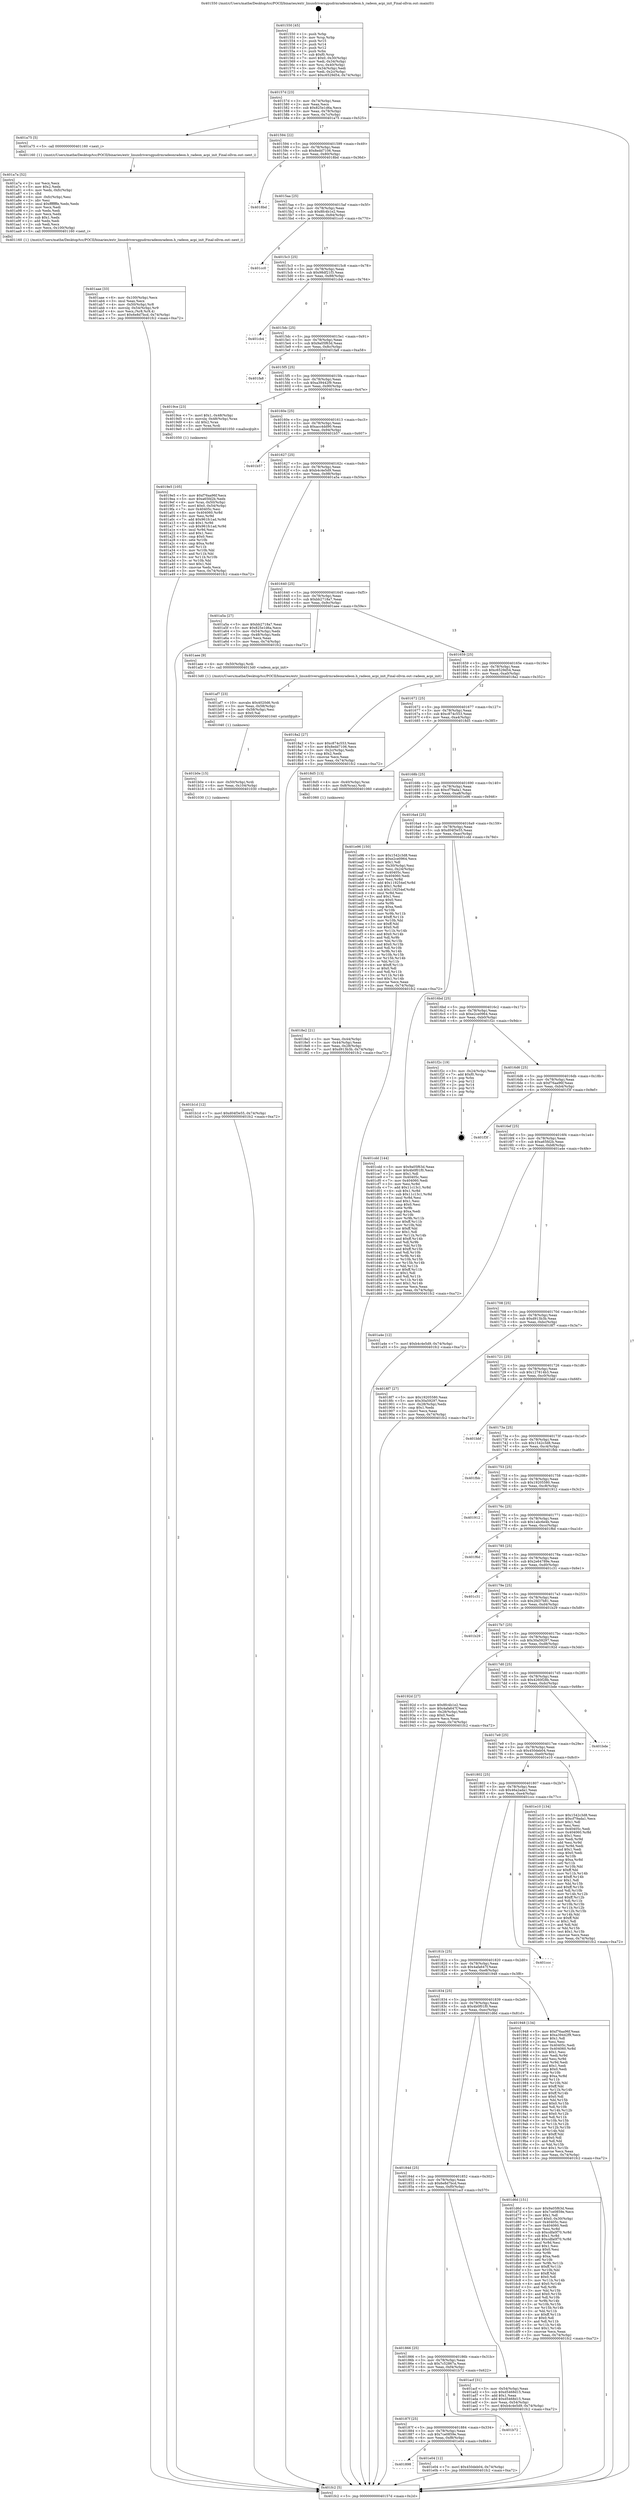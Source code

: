 digraph "0x401550" {
  label = "0x401550 (/mnt/c/Users/mathe/Desktop/tcc/POCII/binaries/extr_linuxdriversgpudrmradeonradeon.h_radeon_acpi_init_Final-ollvm.out::main(0))"
  labelloc = "t"
  node[shape=record]

  Entry [label="",width=0.3,height=0.3,shape=circle,fillcolor=black,style=filled]
  "0x40157d" [label="{
     0x40157d [23]\l
     | [instrs]\l
     &nbsp;&nbsp;0x40157d \<+3\>: mov -0x74(%rbp),%eax\l
     &nbsp;&nbsp;0x401580 \<+2\>: mov %eax,%ecx\l
     &nbsp;&nbsp;0x401582 \<+6\>: sub $0x825e1d6a,%ecx\l
     &nbsp;&nbsp;0x401588 \<+3\>: mov %eax,-0x78(%rbp)\l
     &nbsp;&nbsp;0x40158b \<+3\>: mov %ecx,-0x7c(%rbp)\l
     &nbsp;&nbsp;0x40158e \<+6\>: je 0000000000401a75 \<main+0x525\>\l
  }"]
  "0x401a75" [label="{
     0x401a75 [5]\l
     | [instrs]\l
     &nbsp;&nbsp;0x401a75 \<+5\>: call 0000000000401160 \<next_i\>\l
     | [calls]\l
     &nbsp;&nbsp;0x401160 \{1\} (/mnt/c/Users/mathe/Desktop/tcc/POCII/binaries/extr_linuxdriversgpudrmradeonradeon.h_radeon_acpi_init_Final-ollvm.out::next_i)\l
  }"]
  "0x401594" [label="{
     0x401594 [22]\l
     | [instrs]\l
     &nbsp;&nbsp;0x401594 \<+5\>: jmp 0000000000401599 \<main+0x49\>\l
     &nbsp;&nbsp;0x401599 \<+3\>: mov -0x78(%rbp),%eax\l
     &nbsp;&nbsp;0x40159c \<+5\>: sub $0x8edd7106,%eax\l
     &nbsp;&nbsp;0x4015a1 \<+3\>: mov %eax,-0x80(%rbp)\l
     &nbsp;&nbsp;0x4015a4 \<+6\>: je 00000000004018bd \<main+0x36d\>\l
  }"]
  Exit [label="",width=0.3,height=0.3,shape=circle,fillcolor=black,style=filled,peripheries=2]
  "0x4018bd" [label="{
     0x4018bd\l
  }", style=dashed]
  "0x4015aa" [label="{
     0x4015aa [25]\l
     | [instrs]\l
     &nbsp;&nbsp;0x4015aa \<+5\>: jmp 00000000004015af \<main+0x5f\>\l
     &nbsp;&nbsp;0x4015af \<+3\>: mov -0x78(%rbp),%eax\l
     &nbsp;&nbsp;0x4015b2 \<+5\>: sub $0x8fc4b1e2,%eax\l
     &nbsp;&nbsp;0x4015b7 \<+6\>: mov %eax,-0x84(%rbp)\l
     &nbsp;&nbsp;0x4015bd \<+6\>: je 0000000000401cc0 \<main+0x770\>\l
  }"]
  "0x401898" [label="{
     0x401898\l
  }", style=dashed]
  "0x401cc0" [label="{
     0x401cc0\l
  }", style=dashed]
  "0x4015c3" [label="{
     0x4015c3 [25]\l
     | [instrs]\l
     &nbsp;&nbsp;0x4015c3 \<+5\>: jmp 00000000004015c8 \<main+0x78\>\l
     &nbsp;&nbsp;0x4015c8 \<+3\>: mov -0x78(%rbp),%eax\l
     &nbsp;&nbsp;0x4015cb \<+5\>: sub $0x98df21f3,%eax\l
     &nbsp;&nbsp;0x4015d0 \<+6\>: mov %eax,-0x88(%rbp)\l
     &nbsp;&nbsp;0x4015d6 \<+6\>: je 0000000000401cb4 \<main+0x764\>\l
  }"]
  "0x401e04" [label="{
     0x401e04 [12]\l
     | [instrs]\l
     &nbsp;&nbsp;0x401e04 \<+7\>: movl $0x450deb04,-0x74(%rbp)\l
     &nbsp;&nbsp;0x401e0b \<+5\>: jmp 0000000000401fc2 \<main+0xa72\>\l
  }"]
  "0x401cb4" [label="{
     0x401cb4\l
  }", style=dashed]
  "0x4015dc" [label="{
     0x4015dc [25]\l
     | [instrs]\l
     &nbsp;&nbsp;0x4015dc \<+5\>: jmp 00000000004015e1 \<main+0x91\>\l
     &nbsp;&nbsp;0x4015e1 \<+3\>: mov -0x78(%rbp),%eax\l
     &nbsp;&nbsp;0x4015e4 \<+5\>: sub $0x9a05f63d,%eax\l
     &nbsp;&nbsp;0x4015e9 \<+6\>: mov %eax,-0x8c(%rbp)\l
     &nbsp;&nbsp;0x4015ef \<+6\>: je 0000000000401fa8 \<main+0xa58\>\l
  }"]
  "0x40187f" [label="{
     0x40187f [25]\l
     | [instrs]\l
     &nbsp;&nbsp;0x40187f \<+5\>: jmp 0000000000401884 \<main+0x334\>\l
     &nbsp;&nbsp;0x401884 \<+3\>: mov -0x78(%rbp),%eax\l
     &nbsp;&nbsp;0x401887 \<+5\>: sub $0x7ce0859e,%eax\l
     &nbsp;&nbsp;0x40188c \<+6\>: mov %eax,-0xf8(%rbp)\l
     &nbsp;&nbsp;0x401892 \<+6\>: je 0000000000401e04 \<main+0x8b4\>\l
  }"]
  "0x401fa8" [label="{
     0x401fa8\l
  }", style=dashed]
  "0x4015f5" [label="{
     0x4015f5 [25]\l
     | [instrs]\l
     &nbsp;&nbsp;0x4015f5 \<+5\>: jmp 00000000004015fa \<main+0xaa\>\l
     &nbsp;&nbsp;0x4015fa \<+3\>: mov -0x78(%rbp),%eax\l
     &nbsp;&nbsp;0x4015fd \<+5\>: sub $0xa39442f9,%eax\l
     &nbsp;&nbsp;0x401602 \<+6\>: mov %eax,-0x90(%rbp)\l
     &nbsp;&nbsp;0x401608 \<+6\>: je 00000000004019ce \<main+0x47e\>\l
  }"]
  "0x401b72" [label="{
     0x401b72\l
  }", style=dashed]
  "0x4019ce" [label="{
     0x4019ce [23]\l
     | [instrs]\l
     &nbsp;&nbsp;0x4019ce \<+7\>: movl $0x1,-0x48(%rbp)\l
     &nbsp;&nbsp;0x4019d5 \<+4\>: movslq -0x48(%rbp),%rax\l
     &nbsp;&nbsp;0x4019d9 \<+4\>: shl $0x2,%rax\l
     &nbsp;&nbsp;0x4019dd \<+3\>: mov %rax,%rdi\l
     &nbsp;&nbsp;0x4019e0 \<+5\>: call 0000000000401050 \<malloc@plt\>\l
     | [calls]\l
     &nbsp;&nbsp;0x401050 \{1\} (unknown)\l
  }"]
  "0x40160e" [label="{
     0x40160e [25]\l
     | [instrs]\l
     &nbsp;&nbsp;0x40160e \<+5\>: jmp 0000000000401613 \<main+0xc3\>\l
     &nbsp;&nbsp;0x401613 \<+3\>: mov -0x78(%rbp),%eax\l
     &nbsp;&nbsp;0x401616 \<+5\>: sub $0xacc4dd90,%eax\l
     &nbsp;&nbsp;0x40161b \<+6\>: mov %eax,-0x94(%rbp)\l
     &nbsp;&nbsp;0x401621 \<+6\>: je 0000000000401b57 \<main+0x607\>\l
  }"]
  "0x401b1d" [label="{
     0x401b1d [12]\l
     | [instrs]\l
     &nbsp;&nbsp;0x401b1d \<+7\>: movl $0xd04f3e55,-0x74(%rbp)\l
     &nbsp;&nbsp;0x401b24 \<+5\>: jmp 0000000000401fc2 \<main+0xa72\>\l
  }"]
  "0x401b57" [label="{
     0x401b57\l
  }", style=dashed]
  "0x401627" [label="{
     0x401627 [25]\l
     | [instrs]\l
     &nbsp;&nbsp;0x401627 \<+5\>: jmp 000000000040162c \<main+0xdc\>\l
     &nbsp;&nbsp;0x40162c \<+3\>: mov -0x78(%rbp),%eax\l
     &nbsp;&nbsp;0x40162f \<+5\>: sub $0xb4c4e5d9,%eax\l
     &nbsp;&nbsp;0x401634 \<+6\>: mov %eax,-0x98(%rbp)\l
     &nbsp;&nbsp;0x40163a \<+6\>: je 0000000000401a5a \<main+0x50a\>\l
  }"]
  "0x401b0e" [label="{
     0x401b0e [15]\l
     | [instrs]\l
     &nbsp;&nbsp;0x401b0e \<+4\>: mov -0x50(%rbp),%rdi\l
     &nbsp;&nbsp;0x401b12 \<+6\>: mov %eax,-0x104(%rbp)\l
     &nbsp;&nbsp;0x401b18 \<+5\>: call 0000000000401030 \<free@plt\>\l
     | [calls]\l
     &nbsp;&nbsp;0x401030 \{1\} (unknown)\l
  }"]
  "0x401a5a" [label="{
     0x401a5a [27]\l
     | [instrs]\l
     &nbsp;&nbsp;0x401a5a \<+5\>: mov $0xbb2718a7,%eax\l
     &nbsp;&nbsp;0x401a5f \<+5\>: mov $0x825e1d6a,%ecx\l
     &nbsp;&nbsp;0x401a64 \<+3\>: mov -0x54(%rbp),%edx\l
     &nbsp;&nbsp;0x401a67 \<+3\>: cmp -0x48(%rbp),%edx\l
     &nbsp;&nbsp;0x401a6a \<+3\>: cmovl %ecx,%eax\l
     &nbsp;&nbsp;0x401a6d \<+3\>: mov %eax,-0x74(%rbp)\l
     &nbsp;&nbsp;0x401a70 \<+5\>: jmp 0000000000401fc2 \<main+0xa72\>\l
  }"]
  "0x401640" [label="{
     0x401640 [25]\l
     | [instrs]\l
     &nbsp;&nbsp;0x401640 \<+5\>: jmp 0000000000401645 \<main+0xf5\>\l
     &nbsp;&nbsp;0x401645 \<+3\>: mov -0x78(%rbp),%eax\l
     &nbsp;&nbsp;0x401648 \<+5\>: sub $0xbb2718a7,%eax\l
     &nbsp;&nbsp;0x40164d \<+6\>: mov %eax,-0x9c(%rbp)\l
     &nbsp;&nbsp;0x401653 \<+6\>: je 0000000000401aee \<main+0x59e\>\l
  }"]
  "0x401af7" [label="{
     0x401af7 [23]\l
     | [instrs]\l
     &nbsp;&nbsp;0x401af7 \<+10\>: movabs $0x4020d6,%rdi\l
     &nbsp;&nbsp;0x401b01 \<+3\>: mov %eax,-0x58(%rbp)\l
     &nbsp;&nbsp;0x401b04 \<+3\>: mov -0x58(%rbp),%esi\l
     &nbsp;&nbsp;0x401b07 \<+2\>: mov $0x0,%al\l
     &nbsp;&nbsp;0x401b09 \<+5\>: call 0000000000401040 \<printf@plt\>\l
     | [calls]\l
     &nbsp;&nbsp;0x401040 \{1\} (unknown)\l
  }"]
  "0x401aee" [label="{
     0x401aee [9]\l
     | [instrs]\l
     &nbsp;&nbsp;0x401aee \<+4\>: mov -0x50(%rbp),%rdi\l
     &nbsp;&nbsp;0x401af2 \<+5\>: call 00000000004013d0 \<radeon_acpi_init\>\l
     | [calls]\l
     &nbsp;&nbsp;0x4013d0 \{1\} (/mnt/c/Users/mathe/Desktop/tcc/POCII/binaries/extr_linuxdriversgpudrmradeonradeon.h_radeon_acpi_init_Final-ollvm.out::radeon_acpi_init)\l
  }"]
  "0x401659" [label="{
     0x401659 [25]\l
     | [instrs]\l
     &nbsp;&nbsp;0x401659 \<+5\>: jmp 000000000040165e \<main+0x10e\>\l
     &nbsp;&nbsp;0x40165e \<+3\>: mov -0x78(%rbp),%eax\l
     &nbsp;&nbsp;0x401661 \<+5\>: sub $0xc6529d54,%eax\l
     &nbsp;&nbsp;0x401666 \<+6\>: mov %eax,-0xa0(%rbp)\l
     &nbsp;&nbsp;0x40166c \<+6\>: je 00000000004018a2 \<main+0x352\>\l
  }"]
  "0x401866" [label="{
     0x401866 [25]\l
     | [instrs]\l
     &nbsp;&nbsp;0x401866 \<+5\>: jmp 000000000040186b \<main+0x31b\>\l
     &nbsp;&nbsp;0x40186b \<+3\>: mov -0x78(%rbp),%eax\l
     &nbsp;&nbsp;0x40186e \<+5\>: sub $0x7c52867a,%eax\l
     &nbsp;&nbsp;0x401873 \<+6\>: mov %eax,-0xf4(%rbp)\l
     &nbsp;&nbsp;0x401879 \<+6\>: je 0000000000401b72 \<main+0x622\>\l
  }"]
  "0x4018a2" [label="{
     0x4018a2 [27]\l
     | [instrs]\l
     &nbsp;&nbsp;0x4018a2 \<+5\>: mov $0xc874c553,%eax\l
     &nbsp;&nbsp;0x4018a7 \<+5\>: mov $0x8edd7106,%ecx\l
     &nbsp;&nbsp;0x4018ac \<+3\>: mov -0x2c(%rbp),%edx\l
     &nbsp;&nbsp;0x4018af \<+3\>: cmp $0x2,%edx\l
     &nbsp;&nbsp;0x4018b2 \<+3\>: cmovne %ecx,%eax\l
     &nbsp;&nbsp;0x4018b5 \<+3\>: mov %eax,-0x74(%rbp)\l
     &nbsp;&nbsp;0x4018b8 \<+5\>: jmp 0000000000401fc2 \<main+0xa72\>\l
  }"]
  "0x401672" [label="{
     0x401672 [25]\l
     | [instrs]\l
     &nbsp;&nbsp;0x401672 \<+5\>: jmp 0000000000401677 \<main+0x127\>\l
     &nbsp;&nbsp;0x401677 \<+3\>: mov -0x78(%rbp),%eax\l
     &nbsp;&nbsp;0x40167a \<+5\>: sub $0xc874c553,%eax\l
     &nbsp;&nbsp;0x40167f \<+6\>: mov %eax,-0xa4(%rbp)\l
     &nbsp;&nbsp;0x401685 \<+6\>: je 00000000004018d5 \<main+0x385\>\l
  }"]
  "0x401fc2" [label="{
     0x401fc2 [5]\l
     | [instrs]\l
     &nbsp;&nbsp;0x401fc2 \<+5\>: jmp 000000000040157d \<main+0x2d\>\l
  }"]
  "0x401550" [label="{
     0x401550 [45]\l
     | [instrs]\l
     &nbsp;&nbsp;0x401550 \<+1\>: push %rbp\l
     &nbsp;&nbsp;0x401551 \<+3\>: mov %rsp,%rbp\l
     &nbsp;&nbsp;0x401554 \<+2\>: push %r15\l
     &nbsp;&nbsp;0x401556 \<+2\>: push %r14\l
     &nbsp;&nbsp;0x401558 \<+2\>: push %r12\l
     &nbsp;&nbsp;0x40155a \<+1\>: push %rbx\l
     &nbsp;&nbsp;0x40155b \<+7\>: sub $0xf0,%rsp\l
     &nbsp;&nbsp;0x401562 \<+7\>: movl $0x0,-0x30(%rbp)\l
     &nbsp;&nbsp;0x401569 \<+3\>: mov %edi,-0x34(%rbp)\l
     &nbsp;&nbsp;0x40156c \<+4\>: mov %rsi,-0x40(%rbp)\l
     &nbsp;&nbsp;0x401570 \<+3\>: mov -0x34(%rbp),%edi\l
     &nbsp;&nbsp;0x401573 \<+3\>: mov %edi,-0x2c(%rbp)\l
     &nbsp;&nbsp;0x401576 \<+7\>: movl $0xc6529d54,-0x74(%rbp)\l
  }"]
  "0x401acf" [label="{
     0x401acf [31]\l
     | [instrs]\l
     &nbsp;&nbsp;0x401acf \<+3\>: mov -0x54(%rbp),%eax\l
     &nbsp;&nbsp;0x401ad2 \<+5\>: sub $0xd5468d15,%eax\l
     &nbsp;&nbsp;0x401ad7 \<+3\>: add $0x1,%eax\l
     &nbsp;&nbsp;0x401ada \<+5\>: add $0xd5468d15,%eax\l
     &nbsp;&nbsp;0x401adf \<+3\>: mov %eax,-0x54(%rbp)\l
     &nbsp;&nbsp;0x401ae2 \<+7\>: movl $0xb4c4e5d9,-0x74(%rbp)\l
     &nbsp;&nbsp;0x401ae9 \<+5\>: jmp 0000000000401fc2 \<main+0xa72\>\l
  }"]
  "0x4018d5" [label="{
     0x4018d5 [13]\l
     | [instrs]\l
     &nbsp;&nbsp;0x4018d5 \<+4\>: mov -0x40(%rbp),%rax\l
     &nbsp;&nbsp;0x4018d9 \<+4\>: mov 0x8(%rax),%rdi\l
     &nbsp;&nbsp;0x4018dd \<+5\>: call 0000000000401060 \<atoi@plt\>\l
     | [calls]\l
     &nbsp;&nbsp;0x401060 \{1\} (unknown)\l
  }"]
  "0x40168b" [label="{
     0x40168b [25]\l
     | [instrs]\l
     &nbsp;&nbsp;0x40168b \<+5\>: jmp 0000000000401690 \<main+0x140\>\l
     &nbsp;&nbsp;0x401690 \<+3\>: mov -0x78(%rbp),%eax\l
     &nbsp;&nbsp;0x401693 \<+5\>: sub $0xcf79ada1,%eax\l
     &nbsp;&nbsp;0x401698 \<+6\>: mov %eax,-0xa8(%rbp)\l
     &nbsp;&nbsp;0x40169e \<+6\>: je 0000000000401e96 \<main+0x946\>\l
  }"]
  "0x4018e2" [label="{
     0x4018e2 [21]\l
     | [instrs]\l
     &nbsp;&nbsp;0x4018e2 \<+3\>: mov %eax,-0x44(%rbp)\l
     &nbsp;&nbsp;0x4018e5 \<+3\>: mov -0x44(%rbp),%eax\l
     &nbsp;&nbsp;0x4018e8 \<+3\>: mov %eax,-0x28(%rbp)\l
     &nbsp;&nbsp;0x4018eb \<+7\>: movl $0xd913b3b,-0x74(%rbp)\l
     &nbsp;&nbsp;0x4018f2 \<+5\>: jmp 0000000000401fc2 \<main+0xa72\>\l
  }"]
  "0x40184d" [label="{
     0x40184d [25]\l
     | [instrs]\l
     &nbsp;&nbsp;0x40184d \<+5\>: jmp 0000000000401852 \<main+0x302\>\l
     &nbsp;&nbsp;0x401852 \<+3\>: mov -0x78(%rbp),%eax\l
     &nbsp;&nbsp;0x401855 \<+5\>: sub $0x6e8d7bcd,%eax\l
     &nbsp;&nbsp;0x40185a \<+6\>: mov %eax,-0xf0(%rbp)\l
     &nbsp;&nbsp;0x401860 \<+6\>: je 0000000000401acf \<main+0x57f\>\l
  }"]
  "0x401e96" [label="{
     0x401e96 [150]\l
     | [instrs]\l
     &nbsp;&nbsp;0x401e96 \<+5\>: mov $0x1542c3d8,%eax\l
     &nbsp;&nbsp;0x401e9b \<+5\>: mov $0xe2ce0964,%ecx\l
     &nbsp;&nbsp;0x401ea0 \<+2\>: mov $0x1,%dl\l
     &nbsp;&nbsp;0x401ea2 \<+3\>: mov -0x30(%rbp),%esi\l
     &nbsp;&nbsp;0x401ea5 \<+3\>: mov %esi,-0x24(%rbp)\l
     &nbsp;&nbsp;0x401ea8 \<+7\>: mov 0x40405c,%esi\l
     &nbsp;&nbsp;0x401eaf \<+7\>: mov 0x404060,%edi\l
     &nbsp;&nbsp;0x401eb6 \<+3\>: mov %esi,%r8d\l
     &nbsp;&nbsp;0x401eb9 \<+7\>: add $0x119254ef,%r8d\l
     &nbsp;&nbsp;0x401ec0 \<+4\>: sub $0x1,%r8d\l
     &nbsp;&nbsp;0x401ec4 \<+7\>: sub $0x119254ef,%r8d\l
     &nbsp;&nbsp;0x401ecb \<+4\>: imul %r8d,%esi\l
     &nbsp;&nbsp;0x401ecf \<+3\>: and $0x1,%esi\l
     &nbsp;&nbsp;0x401ed2 \<+3\>: cmp $0x0,%esi\l
     &nbsp;&nbsp;0x401ed5 \<+4\>: sete %r9b\l
     &nbsp;&nbsp;0x401ed9 \<+3\>: cmp $0xa,%edi\l
     &nbsp;&nbsp;0x401edc \<+4\>: setl %r10b\l
     &nbsp;&nbsp;0x401ee0 \<+3\>: mov %r9b,%r11b\l
     &nbsp;&nbsp;0x401ee3 \<+4\>: xor $0xff,%r11b\l
     &nbsp;&nbsp;0x401ee7 \<+3\>: mov %r10b,%bl\l
     &nbsp;&nbsp;0x401eea \<+3\>: xor $0xff,%bl\l
     &nbsp;&nbsp;0x401eed \<+3\>: xor $0x0,%dl\l
     &nbsp;&nbsp;0x401ef0 \<+3\>: mov %r11b,%r14b\l
     &nbsp;&nbsp;0x401ef3 \<+4\>: and $0x0,%r14b\l
     &nbsp;&nbsp;0x401ef7 \<+3\>: and %dl,%r9b\l
     &nbsp;&nbsp;0x401efa \<+3\>: mov %bl,%r15b\l
     &nbsp;&nbsp;0x401efd \<+4\>: and $0x0,%r15b\l
     &nbsp;&nbsp;0x401f01 \<+3\>: and %dl,%r10b\l
     &nbsp;&nbsp;0x401f04 \<+3\>: or %r9b,%r14b\l
     &nbsp;&nbsp;0x401f07 \<+3\>: or %r10b,%r15b\l
     &nbsp;&nbsp;0x401f0a \<+3\>: xor %r15b,%r14b\l
     &nbsp;&nbsp;0x401f0d \<+3\>: or %bl,%r11b\l
     &nbsp;&nbsp;0x401f10 \<+4\>: xor $0xff,%r11b\l
     &nbsp;&nbsp;0x401f14 \<+3\>: or $0x0,%dl\l
     &nbsp;&nbsp;0x401f17 \<+3\>: and %dl,%r11b\l
     &nbsp;&nbsp;0x401f1a \<+3\>: or %r11b,%r14b\l
     &nbsp;&nbsp;0x401f1d \<+4\>: test $0x1,%r14b\l
     &nbsp;&nbsp;0x401f21 \<+3\>: cmovne %ecx,%eax\l
     &nbsp;&nbsp;0x401f24 \<+3\>: mov %eax,-0x74(%rbp)\l
     &nbsp;&nbsp;0x401f27 \<+5\>: jmp 0000000000401fc2 \<main+0xa72\>\l
  }"]
  "0x4016a4" [label="{
     0x4016a4 [25]\l
     | [instrs]\l
     &nbsp;&nbsp;0x4016a4 \<+5\>: jmp 00000000004016a9 \<main+0x159\>\l
     &nbsp;&nbsp;0x4016a9 \<+3\>: mov -0x78(%rbp),%eax\l
     &nbsp;&nbsp;0x4016ac \<+5\>: sub $0xd04f3e55,%eax\l
     &nbsp;&nbsp;0x4016b1 \<+6\>: mov %eax,-0xac(%rbp)\l
     &nbsp;&nbsp;0x4016b7 \<+6\>: je 0000000000401cdd \<main+0x78d\>\l
  }"]
  "0x401d6d" [label="{
     0x401d6d [151]\l
     | [instrs]\l
     &nbsp;&nbsp;0x401d6d \<+5\>: mov $0x9a05f63d,%eax\l
     &nbsp;&nbsp;0x401d72 \<+5\>: mov $0x7ce0859e,%ecx\l
     &nbsp;&nbsp;0x401d77 \<+2\>: mov $0x1,%dl\l
     &nbsp;&nbsp;0x401d79 \<+7\>: movl $0x0,-0x30(%rbp)\l
     &nbsp;&nbsp;0x401d80 \<+7\>: mov 0x40405c,%esi\l
     &nbsp;&nbsp;0x401d87 \<+7\>: mov 0x404060,%edi\l
     &nbsp;&nbsp;0x401d8e \<+3\>: mov %esi,%r8d\l
     &nbsp;&nbsp;0x401d91 \<+7\>: sub $0xcdfa0f70,%r8d\l
     &nbsp;&nbsp;0x401d98 \<+4\>: sub $0x1,%r8d\l
     &nbsp;&nbsp;0x401d9c \<+7\>: add $0xcdfa0f70,%r8d\l
     &nbsp;&nbsp;0x401da3 \<+4\>: imul %r8d,%esi\l
     &nbsp;&nbsp;0x401da7 \<+3\>: and $0x1,%esi\l
     &nbsp;&nbsp;0x401daa \<+3\>: cmp $0x0,%esi\l
     &nbsp;&nbsp;0x401dad \<+4\>: sete %r9b\l
     &nbsp;&nbsp;0x401db1 \<+3\>: cmp $0xa,%edi\l
     &nbsp;&nbsp;0x401db4 \<+4\>: setl %r10b\l
     &nbsp;&nbsp;0x401db8 \<+3\>: mov %r9b,%r11b\l
     &nbsp;&nbsp;0x401dbb \<+4\>: xor $0xff,%r11b\l
     &nbsp;&nbsp;0x401dbf \<+3\>: mov %r10b,%bl\l
     &nbsp;&nbsp;0x401dc2 \<+3\>: xor $0xff,%bl\l
     &nbsp;&nbsp;0x401dc5 \<+3\>: xor $0x0,%dl\l
     &nbsp;&nbsp;0x401dc8 \<+3\>: mov %r11b,%r14b\l
     &nbsp;&nbsp;0x401dcb \<+4\>: and $0x0,%r14b\l
     &nbsp;&nbsp;0x401dcf \<+3\>: and %dl,%r9b\l
     &nbsp;&nbsp;0x401dd2 \<+3\>: mov %bl,%r15b\l
     &nbsp;&nbsp;0x401dd5 \<+4\>: and $0x0,%r15b\l
     &nbsp;&nbsp;0x401dd9 \<+3\>: and %dl,%r10b\l
     &nbsp;&nbsp;0x401ddc \<+3\>: or %r9b,%r14b\l
     &nbsp;&nbsp;0x401ddf \<+3\>: or %r10b,%r15b\l
     &nbsp;&nbsp;0x401de2 \<+3\>: xor %r15b,%r14b\l
     &nbsp;&nbsp;0x401de5 \<+3\>: or %bl,%r11b\l
     &nbsp;&nbsp;0x401de8 \<+4\>: xor $0xff,%r11b\l
     &nbsp;&nbsp;0x401dec \<+3\>: or $0x0,%dl\l
     &nbsp;&nbsp;0x401def \<+3\>: and %dl,%r11b\l
     &nbsp;&nbsp;0x401df2 \<+3\>: or %r11b,%r14b\l
     &nbsp;&nbsp;0x401df5 \<+4\>: test $0x1,%r14b\l
     &nbsp;&nbsp;0x401df9 \<+3\>: cmovne %ecx,%eax\l
     &nbsp;&nbsp;0x401dfc \<+3\>: mov %eax,-0x74(%rbp)\l
     &nbsp;&nbsp;0x401dff \<+5\>: jmp 0000000000401fc2 \<main+0xa72\>\l
  }"]
  "0x401cdd" [label="{
     0x401cdd [144]\l
     | [instrs]\l
     &nbsp;&nbsp;0x401cdd \<+5\>: mov $0x9a05f63d,%eax\l
     &nbsp;&nbsp;0x401ce2 \<+5\>: mov $0x4b0f01f0,%ecx\l
     &nbsp;&nbsp;0x401ce7 \<+2\>: mov $0x1,%dl\l
     &nbsp;&nbsp;0x401ce9 \<+7\>: mov 0x40405c,%esi\l
     &nbsp;&nbsp;0x401cf0 \<+7\>: mov 0x404060,%edi\l
     &nbsp;&nbsp;0x401cf7 \<+3\>: mov %esi,%r8d\l
     &nbsp;&nbsp;0x401cfa \<+7\>: add $0x11c13c1,%r8d\l
     &nbsp;&nbsp;0x401d01 \<+4\>: sub $0x1,%r8d\l
     &nbsp;&nbsp;0x401d05 \<+7\>: sub $0x11c13c1,%r8d\l
     &nbsp;&nbsp;0x401d0c \<+4\>: imul %r8d,%esi\l
     &nbsp;&nbsp;0x401d10 \<+3\>: and $0x1,%esi\l
     &nbsp;&nbsp;0x401d13 \<+3\>: cmp $0x0,%esi\l
     &nbsp;&nbsp;0x401d16 \<+4\>: sete %r9b\l
     &nbsp;&nbsp;0x401d1a \<+3\>: cmp $0xa,%edi\l
     &nbsp;&nbsp;0x401d1d \<+4\>: setl %r10b\l
     &nbsp;&nbsp;0x401d21 \<+3\>: mov %r9b,%r11b\l
     &nbsp;&nbsp;0x401d24 \<+4\>: xor $0xff,%r11b\l
     &nbsp;&nbsp;0x401d28 \<+3\>: mov %r10b,%bl\l
     &nbsp;&nbsp;0x401d2b \<+3\>: xor $0xff,%bl\l
     &nbsp;&nbsp;0x401d2e \<+3\>: xor $0x1,%dl\l
     &nbsp;&nbsp;0x401d31 \<+3\>: mov %r11b,%r14b\l
     &nbsp;&nbsp;0x401d34 \<+4\>: and $0xff,%r14b\l
     &nbsp;&nbsp;0x401d38 \<+3\>: and %dl,%r9b\l
     &nbsp;&nbsp;0x401d3b \<+3\>: mov %bl,%r15b\l
     &nbsp;&nbsp;0x401d3e \<+4\>: and $0xff,%r15b\l
     &nbsp;&nbsp;0x401d42 \<+3\>: and %dl,%r10b\l
     &nbsp;&nbsp;0x401d45 \<+3\>: or %r9b,%r14b\l
     &nbsp;&nbsp;0x401d48 \<+3\>: or %r10b,%r15b\l
     &nbsp;&nbsp;0x401d4b \<+3\>: xor %r15b,%r14b\l
     &nbsp;&nbsp;0x401d4e \<+3\>: or %bl,%r11b\l
     &nbsp;&nbsp;0x401d51 \<+4\>: xor $0xff,%r11b\l
     &nbsp;&nbsp;0x401d55 \<+3\>: or $0x1,%dl\l
     &nbsp;&nbsp;0x401d58 \<+3\>: and %dl,%r11b\l
     &nbsp;&nbsp;0x401d5b \<+3\>: or %r11b,%r14b\l
     &nbsp;&nbsp;0x401d5e \<+4\>: test $0x1,%r14b\l
     &nbsp;&nbsp;0x401d62 \<+3\>: cmovne %ecx,%eax\l
     &nbsp;&nbsp;0x401d65 \<+3\>: mov %eax,-0x74(%rbp)\l
     &nbsp;&nbsp;0x401d68 \<+5\>: jmp 0000000000401fc2 \<main+0xa72\>\l
  }"]
  "0x4016bd" [label="{
     0x4016bd [25]\l
     | [instrs]\l
     &nbsp;&nbsp;0x4016bd \<+5\>: jmp 00000000004016c2 \<main+0x172\>\l
     &nbsp;&nbsp;0x4016c2 \<+3\>: mov -0x78(%rbp),%eax\l
     &nbsp;&nbsp;0x4016c5 \<+5\>: sub $0xe2ce0964,%eax\l
     &nbsp;&nbsp;0x4016ca \<+6\>: mov %eax,-0xb0(%rbp)\l
     &nbsp;&nbsp;0x4016d0 \<+6\>: je 0000000000401f2c \<main+0x9dc\>\l
  }"]
  "0x401aae" [label="{
     0x401aae [33]\l
     | [instrs]\l
     &nbsp;&nbsp;0x401aae \<+6\>: mov -0x100(%rbp),%ecx\l
     &nbsp;&nbsp;0x401ab4 \<+3\>: imul %eax,%ecx\l
     &nbsp;&nbsp;0x401ab7 \<+4\>: mov -0x50(%rbp),%r8\l
     &nbsp;&nbsp;0x401abb \<+4\>: movslq -0x54(%rbp),%r9\l
     &nbsp;&nbsp;0x401abf \<+4\>: mov %ecx,(%r8,%r9,4)\l
     &nbsp;&nbsp;0x401ac3 \<+7\>: movl $0x6e8d7bcd,-0x74(%rbp)\l
     &nbsp;&nbsp;0x401aca \<+5\>: jmp 0000000000401fc2 \<main+0xa72\>\l
  }"]
  "0x401f2c" [label="{
     0x401f2c [19]\l
     | [instrs]\l
     &nbsp;&nbsp;0x401f2c \<+3\>: mov -0x24(%rbp),%eax\l
     &nbsp;&nbsp;0x401f2f \<+7\>: add $0xf0,%rsp\l
     &nbsp;&nbsp;0x401f36 \<+1\>: pop %rbx\l
     &nbsp;&nbsp;0x401f37 \<+2\>: pop %r12\l
     &nbsp;&nbsp;0x401f39 \<+2\>: pop %r14\l
     &nbsp;&nbsp;0x401f3b \<+2\>: pop %r15\l
     &nbsp;&nbsp;0x401f3d \<+1\>: pop %rbp\l
     &nbsp;&nbsp;0x401f3e \<+1\>: ret\l
  }"]
  "0x4016d6" [label="{
     0x4016d6 [25]\l
     | [instrs]\l
     &nbsp;&nbsp;0x4016d6 \<+5\>: jmp 00000000004016db \<main+0x18b\>\l
     &nbsp;&nbsp;0x4016db \<+3\>: mov -0x78(%rbp),%eax\l
     &nbsp;&nbsp;0x4016de \<+5\>: sub $0xf76aa96f,%eax\l
     &nbsp;&nbsp;0x4016e3 \<+6\>: mov %eax,-0xb4(%rbp)\l
     &nbsp;&nbsp;0x4016e9 \<+6\>: je 0000000000401f3f \<main+0x9ef\>\l
  }"]
  "0x401a7a" [label="{
     0x401a7a [52]\l
     | [instrs]\l
     &nbsp;&nbsp;0x401a7a \<+2\>: xor %ecx,%ecx\l
     &nbsp;&nbsp;0x401a7c \<+5\>: mov $0x2,%edx\l
     &nbsp;&nbsp;0x401a81 \<+6\>: mov %edx,-0xfc(%rbp)\l
     &nbsp;&nbsp;0x401a87 \<+1\>: cltd\l
     &nbsp;&nbsp;0x401a88 \<+6\>: mov -0xfc(%rbp),%esi\l
     &nbsp;&nbsp;0x401a8e \<+2\>: idiv %esi\l
     &nbsp;&nbsp;0x401a90 \<+6\>: imul $0xfffffffe,%edx,%edx\l
     &nbsp;&nbsp;0x401a96 \<+2\>: mov %ecx,%edi\l
     &nbsp;&nbsp;0x401a98 \<+2\>: sub %edx,%edi\l
     &nbsp;&nbsp;0x401a9a \<+2\>: mov %ecx,%edx\l
     &nbsp;&nbsp;0x401a9c \<+3\>: sub $0x1,%edx\l
     &nbsp;&nbsp;0x401a9f \<+2\>: add %edx,%edi\l
     &nbsp;&nbsp;0x401aa1 \<+2\>: sub %edi,%ecx\l
     &nbsp;&nbsp;0x401aa3 \<+6\>: mov %ecx,-0x100(%rbp)\l
     &nbsp;&nbsp;0x401aa9 \<+5\>: call 0000000000401160 \<next_i\>\l
     | [calls]\l
     &nbsp;&nbsp;0x401160 \{1\} (/mnt/c/Users/mathe/Desktop/tcc/POCII/binaries/extr_linuxdriversgpudrmradeonradeon.h_radeon_acpi_init_Final-ollvm.out::next_i)\l
  }"]
  "0x401f3f" [label="{
     0x401f3f\l
  }", style=dashed]
  "0x4016ef" [label="{
     0x4016ef [25]\l
     | [instrs]\l
     &nbsp;&nbsp;0x4016ef \<+5\>: jmp 00000000004016f4 \<main+0x1a4\>\l
     &nbsp;&nbsp;0x4016f4 \<+3\>: mov -0x78(%rbp),%eax\l
     &nbsp;&nbsp;0x4016f7 \<+5\>: sub $0xa65fd2b,%eax\l
     &nbsp;&nbsp;0x4016fc \<+6\>: mov %eax,-0xb8(%rbp)\l
     &nbsp;&nbsp;0x401702 \<+6\>: je 0000000000401a4e \<main+0x4fe\>\l
  }"]
  "0x4019e5" [label="{
     0x4019e5 [105]\l
     | [instrs]\l
     &nbsp;&nbsp;0x4019e5 \<+5\>: mov $0xf76aa96f,%ecx\l
     &nbsp;&nbsp;0x4019ea \<+5\>: mov $0xa65fd2b,%edx\l
     &nbsp;&nbsp;0x4019ef \<+4\>: mov %rax,-0x50(%rbp)\l
     &nbsp;&nbsp;0x4019f3 \<+7\>: movl $0x0,-0x54(%rbp)\l
     &nbsp;&nbsp;0x4019fa \<+7\>: mov 0x40405c,%esi\l
     &nbsp;&nbsp;0x401a01 \<+8\>: mov 0x404060,%r8d\l
     &nbsp;&nbsp;0x401a09 \<+3\>: mov %esi,%r9d\l
     &nbsp;&nbsp;0x401a0c \<+7\>: add $0x961fc1ad,%r9d\l
     &nbsp;&nbsp;0x401a13 \<+4\>: sub $0x1,%r9d\l
     &nbsp;&nbsp;0x401a17 \<+7\>: sub $0x961fc1ad,%r9d\l
     &nbsp;&nbsp;0x401a1e \<+4\>: imul %r9d,%esi\l
     &nbsp;&nbsp;0x401a22 \<+3\>: and $0x1,%esi\l
     &nbsp;&nbsp;0x401a25 \<+3\>: cmp $0x0,%esi\l
     &nbsp;&nbsp;0x401a28 \<+4\>: sete %r10b\l
     &nbsp;&nbsp;0x401a2c \<+4\>: cmp $0xa,%r8d\l
     &nbsp;&nbsp;0x401a30 \<+4\>: setl %r11b\l
     &nbsp;&nbsp;0x401a34 \<+3\>: mov %r10b,%bl\l
     &nbsp;&nbsp;0x401a37 \<+3\>: and %r11b,%bl\l
     &nbsp;&nbsp;0x401a3a \<+3\>: xor %r11b,%r10b\l
     &nbsp;&nbsp;0x401a3d \<+3\>: or %r10b,%bl\l
     &nbsp;&nbsp;0x401a40 \<+3\>: test $0x1,%bl\l
     &nbsp;&nbsp;0x401a43 \<+3\>: cmovne %edx,%ecx\l
     &nbsp;&nbsp;0x401a46 \<+3\>: mov %ecx,-0x74(%rbp)\l
     &nbsp;&nbsp;0x401a49 \<+5\>: jmp 0000000000401fc2 \<main+0xa72\>\l
  }"]
  "0x401a4e" [label="{
     0x401a4e [12]\l
     | [instrs]\l
     &nbsp;&nbsp;0x401a4e \<+7\>: movl $0xb4c4e5d9,-0x74(%rbp)\l
     &nbsp;&nbsp;0x401a55 \<+5\>: jmp 0000000000401fc2 \<main+0xa72\>\l
  }"]
  "0x401708" [label="{
     0x401708 [25]\l
     | [instrs]\l
     &nbsp;&nbsp;0x401708 \<+5\>: jmp 000000000040170d \<main+0x1bd\>\l
     &nbsp;&nbsp;0x40170d \<+3\>: mov -0x78(%rbp),%eax\l
     &nbsp;&nbsp;0x401710 \<+5\>: sub $0xd913b3b,%eax\l
     &nbsp;&nbsp;0x401715 \<+6\>: mov %eax,-0xbc(%rbp)\l
     &nbsp;&nbsp;0x40171b \<+6\>: je 00000000004018f7 \<main+0x3a7\>\l
  }"]
  "0x401834" [label="{
     0x401834 [25]\l
     | [instrs]\l
     &nbsp;&nbsp;0x401834 \<+5\>: jmp 0000000000401839 \<main+0x2e9\>\l
     &nbsp;&nbsp;0x401839 \<+3\>: mov -0x78(%rbp),%eax\l
     &nbsp;&nbsp;0x40183c \<+5\>: sub $0x4b0f01f0,%eax\l
     &nbsp;&nbsp;0x401841 \<+6\>: mov %eax,-0xec(%rbp)\l
     &nbsp;&nbsp;0x401847 \<+6\>: je 0000000000401d6d \<main+0x81d\>\l
  }"]
  "0x4018f7" [label="{
     0x4018f7 [27]\l
     | [instrs]\l
     &nbsp;&nbsp;0x4018f7 \<+5\>: mov $0x19205580,%eax\l
     &nbsp;&nbsp;0x4018fc \<+5\>: mov $0x30a59297,%ecx\l
     &nbsp;&nbsp;0x401901 \<+3\>: mov -0x28(%rbp),%edx\l
     &nbsp;&nbsp;0x401904 \<+3\>: cmp $0x1,%edx\l
     &nbsp;&nbsp;0x401907 \<+3\>: cmovl %ecx,%eax\l
     &nbsp;&nbsp;0x40190a \<+3\>: mov %eax,-0x74(%rbp)\l
     &nbsp;&nbsp;0x40190d \<+5\>: jmp 0000000000401fc2 \<main+0xa72\>\l
  }"]
  "0x401721" [label="{
     0x401721 [25]\l
     | [instrs]\l
     &nbsp;&nbsp;0x401721 \<+5\>: jmp 0000000000401726 \<main+0x1d6\>\l
     &nbsp;&nbsp;0x401726 \<+3\>: mov -0x78(%rbp),%eax\l
     &nbsp;&nbsp;0x401729 \<+5\>: sub $0x127814b3,%eax\l
     &nbsp;&nbsp;0x40172e \<+6\>: mov %eax,-0xc0(%rbp)\l
     &nbsp;&nbsp;0x401734 \<+6\>: je 0000000000401bbf \<main+0x66f\>\l
  }"]
  "0x401948" [label="{
     0x401948 [134]\l
     | [instrs]\l
     &nbsp;&nbsp;0x401948 \<+5\>: mov $0xf76aa96f,%eax\l
     &nbsp;&nbsp;0x40194d \<+5\>: mov $0xa39442f9,%ecx\l
     &nbsp;&nbsp;0x401952 \<+2\>: mov $0x1,%dl\l
     &nbsp;&nbsp;0x401954 \<+2\>: xor %esi,%esi\l
     &nbsp;&nbsp;0x401956 \<+7\>: mov 0x40405c,%edi\l
     &nbsp;&nbsp;0x40195d \<+8\>: mov 0x404060,%r8d\l
     &nbsp;&nbsp;0x401965 \<+3\>: sub $0x1,%esi\l
     &nbsp;&nbsp;0x401968 \<+3\>: mov %edi,%r9d\l
     &nbsp;&nbsp;0x40196b \<+3\>: add %esi,%r9d\l
     &nbsp;&nbsp;0x40196e \<+4\>: imul %r9d,%edi\l
     &nbsp;&nbsp;0x401972 \<+3\>: and $0x1,%edi\l
     &nbsp;&nbsp;0x401975 \<+3\>: cmp $0x0,%edi\l
     &nbsp;&nbsp;0x401978 \<+4\>: sete %r10b\l
     &nbsp;&nbsp;0x40197c \<+4\>: cmp $0xa,%r8d\l
     &nbsp;&nbsp;0x401980 \<+4\>: setl %r11b\l
     &nbsp;&nbsp;0x401984 \<+3\>: mov %r10b,%bl\l
     &nbsp;&nbsp;0x401987 \<+3\>: xor $0xff,%bl\l
     &nbsp;&nbsp;0x40198a \<+3\>: mov %r11b,%r14b\l
     &nbsp;&nbsp;0x40198d \<+4\>: xor $0xff,%r14b\l
     &nbsp;&nbsp;0x401991 \<+3\>: xor $0x0,%dl\l
     &nbsp;&nbsp;0x401994 \<+3\>: mov %bl,%r15b\l
     &nbsp;&nbsp;0x401997 \<+4\>: and $0x0,%r15b\l
     &nbsp;&nbsp;0x40199b \<+3\>: and %dl,%r10b\l
     &nbsp;&nbsp;0x40199e \<+3\>: mov %r14b,%r12b\l
     &nbsp;&nbsp;0x4019a1 \<+4\>: and $0x0,%r12b\l
     &nbsp;&nbsp;0x4019a5 \<+3\>: and %dl,%r11b\l
     &nbsp;&nbsp;0x4019a8 \<+3\>: or %r10b,%r15b\l
     &nbsp;&nbsp;0x4019ab \<+3\>: or %r11b,%r12b\l
     &nbsp;&nbsp;0x4019ae \<+3\>: xor %r12b,%r15b\l
     &nbsp;&nbsp;0x4019b1 \<+3\>: or %r14b,%bl\l
     &nbsp;&nbsp;0x4019b4 \<+3\>: xor $0xff,%bl\l
     &nbsp;&nbsp;0x4019b7 \<+3\>: or $0x0,%dl\l
     &nbsp;&nbsp;0x4019ba \<+2\>: and %dl,%bl\l
     &nbsp;&nbsp;0x4019bc \<+3\>: or %bl,%r15b\l
     &nbsp;&nbsp;0x4019bf \<+4\>: test $0x1,%r15b\l
     &nbsp;&nbsp;0x4019c3 \<+3\>: cmovne %ecx,%eax\l
     &nbsp;&nbsp;0x4019c6 \<+3\>: mov %eax,-0x74(%rbp)\l
     &nbsp;&nbsp;0x4019c9 \<+5\>: jmp 0000000000401fc2 \<main+0xa72\>\l
  }"]
  "0x401bbf" [label="{
     0x401bbf\l
  }", style=dashed]
  "0x40173a" [label="{
     0x40173a [25]\l
     | [instrs]\l
     &nbsp;&nbsp;0x40173a \<+5\>: jmp 000000000040173f \<main+0x1ef\>\l
     &nbsp;&nbsp;0x40173f \<+3\>: mov -0x78(%rbp),%eax\l
     &nbsp;&nbsp;0x401742 \<+5\>: sub $0x1542c3d8,%eax\l
     &nbsp;&nbsp;0x401747 \<+6\>: mov %eax,-0xc4(%rbp)\l
     &nbsp;&nbsp;0x40174d \<+6\>: je 0000000000401fbb \<main+0xa6b\>\l
  }"]
  "0x40181b" [label="{
     0x40181b [25]\l
     | [instrs]\l
     &nbsp;&nbsp;0x40181b \<+5\>: jmp 0000000000401820 \<main+0x2d0\>\l
     &nbsp;&nbsp;0x401820 \<+3\>: mov -0x78(%rbp),%eax\l
     &nbsp;&nbsp;0x401823 \<+5\>: sub $0x4afa647f,%eax\l
     &nbsp;&nbsp;0x401828 \<+6\>: mov %eax,-0xe8(%rbp)\l
     &nbsp;&nbsp;0x40182e \<+6\>: je 0000000000401948 \<main+0x3f8\>\l
  }"]
  "0x401fbb" [label="{
     0x401fbb\l
  }", style=dashed]
  "0x401753" [label="{
     0x401753 [25]\l
     | [instrs]\l
     &nbsp;&nbsp;0x401753 \<+5\>: jmp 0000000000401758 \<main+0x208\>\l
     &nbsp;&nbsp;0x401758 \<+3\>: mov -0x78(%rbp),%eax\l
     &nbsp;&nbsp;0x40175b \<+5\>: sub $0x19205580,%eax\l
     &nbsp;&nbsp;0x401760 \<+6\>: mov %eax,-0xc8(%rbp)\l
     &nbsp;&nbsp;0x401766 \<+6\>: je 0000000000401912 \<main+0x3c2\>\l
  }"]
  "0x401ccc" [label="{
     0x401ccc\l
  }", style=dashed]
  "0x401912" [label="{
     0x401912\l
  }", style=dashed]
  "0x40176c" [label="{
     0x40176c [25]\l
     | [instrs]\l
     &nbsp;&nbsp;0x40176c \<+5\>: jmp 0000000000401771 \<main+0x221\>\l
     &nbsp;&nbsp;0x401771 \<+3\>: mov -0x78(%rbp),%eax\l
     &nbsp;&nbsp;0x401774 \<+5\>: sub $0x1abc6e4b,%eax\l
     &nbsp;&nbsp;0x401779 \<+6\>: mov %eax,-0xcc(%rbp)\l
     &nbsp;&nbsp;0x40177f \<+6\>: je 0000000000401f6d \<main+0xa1d\>\l
  }"]
  "0x401802" [label="{
     0x401802 [25]\l
     | [instrs]\l
     &nbsp;&nbsp;0x401802 \<+5\>: jmp 0000000000401807 \<main+0x2b7\>\l
     &nbsp;&nbsp;0x401807 \<+3\>: mov -0x78(%rbp),%eax\l
     &nbsp;&nbsp;0x40180a \<+5\>: sub $0x46a2ada1,%eax\l
     &nbsp;&nbsp;0x40180f \<+6\>: mov %eax,-0xe4(%rbp)\l
     &nbsp;&nbsp;0x401815 \<+6\>: je 0000000000401ccc \<main+0x77c\>\l
  }"]
  "0x401f6d" [label="{
     0x401f6d\l
  }", style=dashed]
  "0x401785" [label="{
     0x401785 [25]\l
     | [instrs]\l
     &nbsp;&nbsp;0x401785 \<+5\>: jmp 000000000040178a \<main+0x23a\>\l
     &nbsp;&nbsp;0x40178a \<+3\>: mov -0x78(%rbp),%eax\l
     &nbsp;&nbsp;0x40178d \<+5\>: sub $0x2e64789e,%eax\l
     &nbsp;&nbsp;0x401792 \<+6\>: mov %eax,-0xd0(%rbp)\l
     &nbsp;&nbsp;0x401798 \<+6\>: je 0000000000401c31 \<main+0x6e1\>\l
  }"]
  "0x401e10" [label="{
     0x401e10 [134]\l
     | [instrs]\l
     &nbsp;&nbsp;0x401e10 \<+5\>: mov $0x1542c3d8,%eax\l
     &nbsp;&nbsp;0x401e15 \<+5\>: mov $0xcf79ada1,%ecx\l
     &nbsp;&nbsp;0x401e1a \<+2\>: mov $0x1,%dl\l
     &nbsp;&nbsp;0x401e1c \<+2\>: xor %esi,%esi\l
     &nbsp;&nbsp;0x401e1e \<+7\>: mov 0x40405c,%edi\l
     &nbsp;&nbsp;0x401e25 \<+8\>: mov 0x404060,%r8d\l
     &nbsp;&nbsp;0x401e2d \<+3\>: sub $0x1,%esi\l
     &nbsp;&nbsp;0x401e30 \<+3\>: mov %edi,%r9d\l
     &nbsp;&nbsp;0x401e33 \<+3\>: add %esi,%r9d\l
     &nbsp;&nbsp;0x401e36 \<+4\>: imul %r9d,%edi\l
     &nbsp;&nbsp;0x401e3a \<+3\>: and $0x1,%edi\l
     &nbsp;&nbsp;0x401e3d \<+3\>: cmp $0x0,%edi\l
     &nbsp;&nbsp;0x401e40 \<+4\>: sete %r10b\l
     &nbsp;&nbsp;0x401e44 \<+4\>: cmp $0xa,%r8d\l
     &nbsp;&nbsp;0x401e48 \<+4\>: setl %r11b\l
     &nbsp;&nbsp;0x401e4c \<+3\>: mov %r10b,%bl\l
     &nbsp;&nbsp;0x401e4f \<+3\>: xor $0xff,%bl\l
     &nbsp;&nbsp;0x401e52 \<+3\>: mov %r11b,%r14b\l
     &nbsp;&nbsp;0x401e55 \<+4\>: xor $0xff,%r14b\l
     &nbsp;&nbsp;0x401e59 \<+3\>: xor $0x1,%dl\l
     &nbsp;&nbsp;0x401e5c \<+3\>: mov %bl,%r15b\l
     &nbsp;&nbsp;0x401e5f \<+4\>: and $0xff,%r15b\l
     &nbsp;&nbsp;0x401e63 \<+3\>: and %dl,%r10b\l
     &nbsp;&nbsp;0x401e66 \<+3\>: mov %r14b,%r12b\l
     &nbsp;&nbsp;0x401e69 \<+4\>: and $0xff,%r12b\l
     &nbsp;&nbsp;0x401e6d \<+3\>: and %dl,%r11b\l
     &nbsp;&nbsp;0x401e70 \<+3\>: or %r10b,%r15b\l
     &nbsp;&nbsp;0x401e73 \<+3\>: or %r11b,%r12b\l
     &nbsp;&nbsp;0x401e76 \<+3\>: xor %r12b,%r15b\l
     &nbsp;&nbsp;0x401e79 \<+3\>: or %r14b,%bl\l
     &nbsp;&nbsp;0x401e7c \<+3\>: xor $0xff,%bl\l
     &nbsp;&nbsp;0x401e7f \<+3\>: or $0x1,%dl\l
     &nbsp;&nbsp;0x401e82 \<+2\>: and %dl,%bl\l
     &nbsp;&nbsp;0x401e84 \<+3\>: or %bl,%r15b\l
     &nbsp;&nbsp;0x401e87 \<+4\>: test $0x1,%r15b\l
     &nbsp;&nbsp;0x401e8b \<+3\>: cmovne %ecx,%eax\l
     &nbsp;&nbsp;0x401e8e \<+3\>: mov %eax,-0x74(%rbp)\l
     &nbsp;&nbsp;0x401e91 \<+5\>: jmp 0000000000401fc2 \<main+0xa72\>\l
  }"]
  "0x401c31" [label="{
     0x401c31\l
  }", style=dashed]
  "0x40179e" [label="{
     0x40179e [25]\l
     | [instrs]\l
     &nbsp;&nbsp;0x40179e \<+5\>: jmp 00000000004017a3 \<main+0x253\>\l
     &nbsp;&nbsp;0x4017a3 \<+3\>: mov -0x78(%rbp),%eax\l
     &nbsp;&nbsp;0x4017a6 \<+5\>: sub $0x2fd37b81,%eax\l
     &nbsp;&nbsp;0x4017ab \<+6\>: mov %eax,-0xd4(%rbp)\l
     &nbsp;&nbsp;0x4017b1 \<+6\>: je 0000000000401b29 \<main+0x5d9\>\l
  }"]
  "0x4017e9" [label="{
     0x4017e9 [25]\l
     | [instrs]\l
     &nbsp;&nbsp;0x4017e9 \<+5\>: jmp 00000000004017ee \<main+0x29e\>\l
     &nbsp;&nbsp;0x4017ee \<+3\>: mov -0x78(%rbp),%eax\l
     &nbsp;&nbsp;0x4017f1 \<+5\>: sub $0x450deb04,%eax\l
     &nbsp;&nbsp;0x4017f6 \<+6\>: mov %eax,-0xe0(%rbp)\l
     &nbsp;&nbsp;0x4017fc \<+6\>: je 0000000000401e10 \<main+0x8c0\>\l
  }"]
  "0x401b29" [label="{
     0x401b29\l
  }", style=dashed]
  "0x4017b7" [label="{
     0x4017b7 [25]\l
     | [instrs]\l
     &nbsp;&nbsp;0x4017b7 \<+5\>: jmp 00000000004017bc \<main+0x26c\>\l
     &nbsp;&nbsp;0x4017bc \<+3\>: mov -0x78(%rbp),%eax\l
     &nbsp;&nbsp;0x4017bf \<+5\>: sub $0x30a59297,%eax\l
     &nbsp;&nbsp;0x4017c4 \<+6\>: mov %eax,-0xd8(%rbp)\l
     &nbsp;&nbsp;0x4017ca \<+6\>: je 000000000040192d \<main+0x3dd\>\l
  }"]
  "0x401bde" [label="{
     0x401bde\l
  }", style=dashed]
  "0x40192d" [label="{
     0x40192d [27]\l
     | [instrs]\l
     &nbsp;&nbsp;0x40192d \<+5\>: mov $0x8fc4b1e2,%eax\l
     &nbsp;&nbsp;0x401932 \<+5\>: mov $0x4afa647f,%ecx\l
     &nbsp;&nbsp;0x401937 \<+3\>: mov -0x28(%rbp),%edx\l
     &nbsp;&nbsp;0x40193a \<+3\>: cmp $0x0,%edx\l
     &nbsp;&nbsp;0x40193d \<+3\>: cmove %ecx,%eax\l
     &nbsp;&nbsp;0x401940 \<+3\>: mov %eax,-0x74(%rbp)\l
     &nbsp;&nbsp;0x401943 \<+5\>: jmp 0000000000401fc2 \<main+0xa72\>\l
  }"]
  "0x4017d0" [label="{
     0x4017d0 [25]\l
     | [instrs]\l
     &nbsp;&nbsp;0x4017d0 \<+5\>: jmp 00000000004017d5 \<main+0x285\>\l
     &nbsp;&nbsp;0x4017d5 \<+3\>: mov -0x78(%rbp),%eax\l
     &nbsp;&nbsp;0x4017d8 \<+5\>: sub $0x4260f28b,%eax\l
     &nbsp;&nbsp;0x4017dd \<+6\>: mov %eax,-0xdc(%rbp)\l
     &nbsp;&nbsp;0x4017e3 \<+6\>: je 0000000000401bde \<main+0x68e\>\l
  }"]
  Entry -> "0x401550" [label=" 1"]
  "0x40157d" -> "0x401a75" [label=" 1"]
  "0x40157d" -> "0x401594" [label=" 17"]
  "0x401f2c" -> Exit [label=" 1"]
  "0x401594" -> "0x4018bd" [label=" 0"]
  "0x401594" -> "0x4015aa" [label=" 17"]
  "0x401e96" -> "0x401fc2" [label=" 1"]
  "0x4015aa" -> "0x401cc0" [label=" 0"]
  "0x4015aa" -> "0x4015c3" [label=" 17"]
  "0x401e10" -> "0x401fc2" [label=" 1"]
  "0x4015c3" -> "0x401cb4" [label=" 0"]
  "0x4015c3" -> "0x4015dc" [label=" 17"]
  "0x401e04" -> "0x401fc2" [label=" 1"]
  "0x4015dc" -> "0x401fa8" [label=" 0"]
  "0x4015dc" -> "0x4015f5" [label=" 17"]
  "0x40187f" -> "0x401e04" [label=" 1"]
  "0x4015f5" -> "0x4019ce" [label=" 1"]
  "0x4015f5" -> "0x40160e" [label=" 16"]
  "0x40187f" -> "0x401898" [label=" 0"]
  "0x40160e" -> "0x401b57" [label=" 0"]
  "0x40160e" -> "0x401627" [label=" 16"]
  "0x401866" -> "0x401b72" [label=" 0"]
  "0x401627" -> "0x401a5a" [label=" 2"]
  "0x401627" -> "0x401640" [label=" 14"]
  "0x401866" -> "0x40187f" [label=" 1"]
  "0x401640" -> "0x401aee" [label=" 1"]
  "0x401640" -> "0x401659" [label=" 13"]
  "0x401d6d" -> "0x401fc2" [label=" 1"]
  "0x401659" -> "0x4018a2" [label=" 1"]
  "0x401659" -> "0x401672" [label=" 12"]
  "0x4018a2" -> "0x401fc2" [label=" 1"]
  "0x401550" -> "0x40157d" [label=" 1"]
  "0x401fc2" -> "0x40157d" [label=" 17"]
  "0x401cdd" -> "0x401fc2" [label=" 1"]
  "0x401672" -> "0x4018d5" [label=" 1"]
  "0x401672" -> "0x40168b" [label=" 11"]
  "0x4018d5" -> "0x4018e2" [label=" 1"]
  "0x4018e2" -> "0x401fc2" [label=" 1"]
  "0x401b1d" -> "0x401fc2" [label=" 1"]
  "0x40168b" -> "0x401e96" [label=" 1"]
  "0x40168b" -> "0x4016a4" [label=" 10"]
  "0x401af7" -> "0x401b0e" [label=" 1"]
  "0x4016a4" -> "0x401cdd" [label=" 1"]
  "0x4016a4" -> "0x4016bd" [label=" 9"]
  "0x401aee" -> "0x401af7" [label=" 1"]
  "0x4016bd" -> "0x401f2c" [label=" 1"]
  "0x4016bd" -> "0x4016d6" [label=" 8"]
  "0x40184d" -> "0x401866" [label=" 1"]
  "0x4016d6" -> "0x401f3f" [label=" 0"]
  "0x4016d6" -> "0x4016ef" [label=" 8"]
  "0x40184d" -> "0x401acf" [label=" 1"]
  "0x4016ef" -> "0x401a4e" [label=" 1"]
  "0x4016ef" -> "0x401708" [label=" 7"]
  "0x401b0e" -> "0x401b1d" [label=" 1"]
  "0x401708" -> "0x4018f7" [label=" 1"]
  "0x401708" -> "0x401721" [label=" 6"]
  "0x4018f7" -> "0x401fc2" [label=" 1"]
  "0x401834" -> "0x40184d" [label=" 2"]
  "0x401721" -> "0x401bbf" [label=" 0"]
  "0x401721" -> "0x40173a" [label=" 6"]
  "0x401834" -> "0x401d6d" [label=" 1"]
  "0x40173a" -> "0x401fbb" [label=" 0"]
  "0x40173a" -> "0x401753" [label=" 6"]
  "0x401aae" -> "0x401fc2" [label=" 1"]
  "0x401753" -> "0x401912" [label=" 0"]
  "0x401753" -> "0x40176c" [label=" 6"]
  "0x401a7a" -> "0x401aae" [label=" 1"]
  "0x40176c" -> "0x401f6d" [label=" 0"]
  "0x40176c" -> "0x401785" [label=" 6"]
  "0x401a5a" -> "0x401fc2" [label=" 2"]
  "0x401785" -> "0x401c31" [label=" 0"]
  "0x401785" -> "0x40179e" [label=" 6"]
  "0x401a4e" -> "0x401fc2" [label=" 1"]
  "0x40179e" -> "0x401b29" [label=" 0"]
  "0x40179e" -> "0x4017b7" [label=" 6"]
  "0x4019ce" -> "0x4019e5" [label=" 1"]
  "0x4017b7" -> "0x40192d" [label=" 1"]
  "0x4017b7" -> "0x4017d0" [label=" 5"]
  "0x40192d" -> "0x401fc2" [label=" 1"]
  "0x401948" -> "0x401fc2" [label=" 1"]
  "0x4017d0" -> "0x401bde" [label=" 0"]
  "0x4017d0" -> "0x4017e9" [label=" 5"]
  "0x4019e5" -> "0x401fc2" [label=" 1"]
  "0x4017e9" -> "0x401e10" [label=" 1"]
  "0x4017e9" -> "0x401802" [label=" 4"]
  "0x401a75" -> "0x401a7a" [label=" 1"]
  "0x401802" -> "0x401ccc" [label=" 0"]
  "0x401802" -> "0x40181b" [label=" 4"]
  "0x401acf" -> "0x401fc2" [label=" 1"]
  "0x40181b" -> "0x401948" [label=" 1"]
  "0x40181b" -> "0x401834" [label=" 3"]
}
